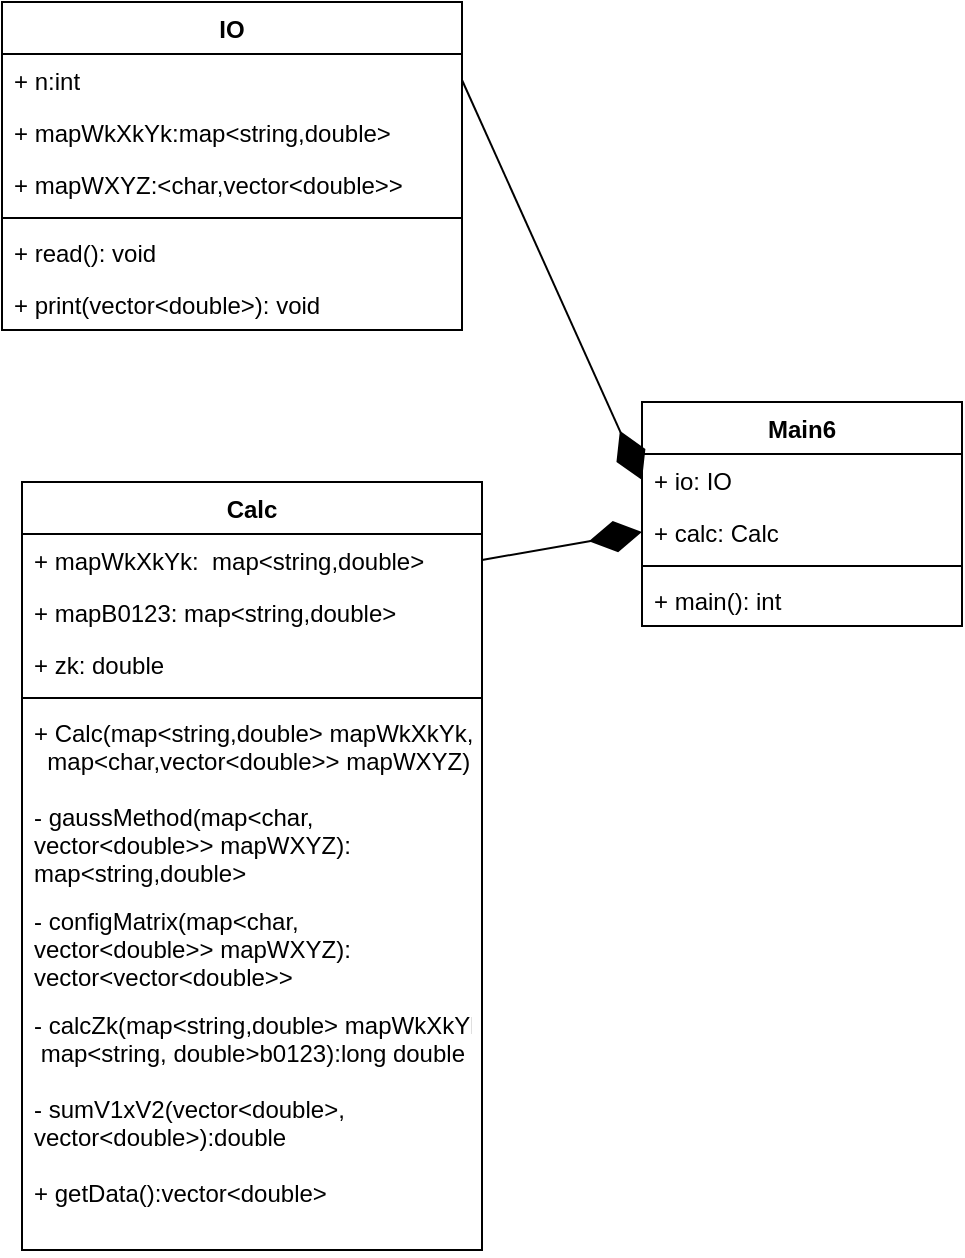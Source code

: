<mxfile version="14.5.1" type="device"><diagram id="xxqwjLZX8TsrYNPDVkgt" name="Page-1"><mxGraphModel dx="1102" dy="1925" grid="1" gridSize="10" guides="1" tooltips="1" connect="1" arrows="1" fold="1" page="1" pageScale="1" pageWidth="850" pageHeight="1100" math="0" shadow="0"><root><mxCell id="0"/><mxCell id="1" parent="0"/><mxCell id="NH4h2RkuUgw-q08aumJO-1" value="Main6" style="swimlane;fontStyle=1;align=center;verticalAlign=top;childLayout=stackLayout;horizontal=1;startSize=26;horizontalStack=0;resizeParent=1;resizeParentMax=0;resizeLast=0;collapsible=1;marginBottom=0;" parent="1" vertex="1"><mxGeometry x="630" y="140" width="160" height="112" as="geometry"/></mxCell><mxCell id="NH4h2RkuUgw-q08aumJO-2" value="+ io: IO" style="text;strokeColor=none;fillColor=none;align=left;verticalAlign=top;spacingLeft=4;spacingRight=4;overflow=hidden;rotatable=0;points=[[0,0.5],[1,0.5]];portConstraint=eastwest;" parent="NH4h2RkuUgw-q08aumJO-1" vertex="1"><mxGeometry y="26" width="160" height="26" as="geometry"/></mxCell><mxCell id="NH4h2RkuUgw-q08aumJO-5" value="+ calc: Calc" style="text;strokeColor=none;fillColor=none;align=left;verticalAlign=top;spacingLeft=4;spacingRight=4;overflow=hidden;rotatable=0;points=[[0,0.5],[1,0.5]];portConstraint=eastwest;" parent="NH4h2RkuUgw-q08aumJO-1" vertex="1"><mxGeometry y="52" width="160" height="26" as="geometry"/></mxCell><mxCell id="NH4h2RkuUgw-q08aumJO-3" value="" style="line;strokeWidth=1;fillColor=none;align=left;verticalAlign=middle;spacingTop=-1;spacingLeft=3;spacingRight=3;rotatable=0;labelPosition=right;points=[];portConstraint=eastwest;" parent="NH4h2RkuUgw-q08aumJO-1" vertex="1"><mxGeometry y="78" width="160" height="8" as="geometry"/></mxCell><mxCell id="NH4h2RkuUgw-q08aumJO-4" value="+ main(): int" style="text;strokeColor=none;fillColor=none;align=left;verticalAlign=top;spacingLeft=4;spacingRight=4;overflow=hidden;rotatable=0;points=[[0,0.5],[1,0.5]];portConstraint=eastwest;" parent="NH4h2RkuUgw-q08aumJO-1" vertex="1"><mxGeometry y="86" width="160" height="26" as="geometry"/></mxCell><mxCell id="NH4h2RkuUgw-q08aumJO-32" value="Calc" style="swimlane;fontStyle=1;align=center;verticalAlign=top;childLayout=stackLayout;horizontal=1;startSize=26;horizontalStack=0;resizeParent=1;resizeParentMax=0;resizeLast=0;collapsible=1;marginBottom=0;" parent="1" vertex="1"><mxGeometry x="320" y="180" width="230" height="384" as="geometry"/></mxCell><mxCell id="NH4h2RkuUgw-q08aumJO-36" value="+ mapWkXkYk:  map&lt;string,double&gt;" style="text;strokeColor=none;fillColor=none;align=left;verticalAlign=top;spacingLeft=4;spacingRight=4;overflow=hidden;rotatable=0;points=[[0,0.5],[1,0.5]];portConstraint=eastwest;" parent="NH4h2RkuUgw-q08aumJO-32" vertex="1"><mxGeometry y="26" width="230" height="26" as="geometry"/></mxCell><mxCell id="1rYbYRl0e50tUJGADdbS-3" value="+ mapB0123: map&lt;string,double&gt;" style="text;strokeColor=none;fillColor=none;align=left;verticalAlign=top;spacingLeft=4;spacingRight=4;overflow=hidden;rotatable=0;points=[[0,0.5],[1,0.5]];portConstraint=eastwest;" parent="NH4h2RkuUgw-q08aumJO-32" vertex="1"><mxGeometry y="52" width="230" height="26" as="geometry"/></mxCell><mxCell id="1rYbYRl0e50tUJGADdbS-4" value="+ zk: double" style="text;strokeColor=none;fillColor=none;align=left;verticalAlign=top;spacingLeft=4;spacingRight=4;overflow=hidden;rotatable=0;points=[[0,0.5],[1,0.5]];portConstraint=eastwest;" parent="NH4h2RkuUgw-q08aumJO-32" vertex="1"><mxGeometry y="78" width="230" height="26" as="geometry"/></mxCell><mxCell id="NH4h2RkuUgw-q08aumJO-34" value="" style="line;strokeWidth=1;fillColor=none;align=left;verticalAlign=middle;spacingTop=-1;spacingLeft=3;spacingRight=3;rotatable=0;labelPosition=right;points=[];portConstraint=eastwest;" parent="NH4h2RkuUgw-q08aumJO-32" vertex="1"><mxGeometry y="104" width="230" height="8" as="geometry"/></mxCell><mxCell id="NH4h2RkuUgw-q08aumJO-35" value="+ Calc(map&lt;string,double&gt; mapWkXkYk,&#10;  map&lt;char,vector&lt;double&gt;&gt; mapWXYZ)" style="text;strokeColor=none;fillColor=none;align=left;verticalAlign=top;spacingLeft=4;spacingRight=4;overflow=hidden;rotatable=0;points=[[0,0.5],[1,0.5]];portConstraint=eastwest;" parent="NH4h2RkuUgw-q08aumJO-32" vertex="1"><mxGeometry y="112" width="230" height="42" as="geometry"/></mxCell><mxCell id="NH4h2RkuUgw-q08aumJO-46" value="- gaussMethod(map&lt;char,&#10;vector&lt;double&gt;&gt; mapWXYZ):&#10;map&lt;string,double&gt;" style="text;strokeColor=none;fillColor=none;align=left;verticalAlign=top;spacingLeft=4;spacingRight=4;overflow=hidden;rotatable=0;points=[[0,0.5],[1,0.5]];portConstraint=eastwest;" parent="NH4h2RkuUgw-q08aumJO-32" vertex="1"><mxGeometry y="154" width="230" height="52" as="geometry"/></mxCell><mxCell id="M1cXxFYhr1nqk06BvOLs-1" value="- configMatrix(map&lt;char,&#10;vector&lt;double&gt;&gt; mapWXYZ):&#10;vector&lt;vector&lt;double&gt;&gt;" style="text;strokeColor=none;fillColor=none;align=left;verticalAlign=top;spacingLeft=4;spacingRight=4;overflow=hidden;rotatable=0;points=[[0,0.5],[1,0.5]];portConstraint=eastwest;" vertex="1" parent="NH4h2RkuUgw-q08aumJO-32"><mxGeometry y="206" width="230" height="52" as="geometry"/></mxCell><mxCell id="NH4h2RkuUgw-q08aumJO-47" value="- calcZk(map&lt;string,double&gt; mapWkXkYk,&#10; map&lt;string, double&gt;b0123):long double" style="text;strokeColor=none;fillColor=none;align=left;verticalAlign=top;spacingLeft=4;spacingRight=4;overflow=hidden;rotatable=0;points=[[0,0.5],[1,0.5]];portConstraint=eastwest;" parent="NH4h2RkuUgw-q08aumJO-32" vertex="1"><mxGeometry y="258" width="230" height="42" as="geometry"/></mxCell><mxCell id="Lu0ZOYfOeMt0hP29Q3tV-2" value="- sumV1xV2(vector&lt;double&gt;,&#10;vector&lt;double&gt;):double" style="text;strokeColor=none;fillColor=none;align=left;verticalAlign=top;spacingLeft=4;spacingRight=4;overflow=hidden;rotatable=0;points=[[0,0.5],[1,0.5]];portConstraint=eastwest;" parent="NH4h2RkuUgw-q08aumJO-32" vertex="1"><mxGeometry y="300" width="230" height="42" as="geometry"/></mxCell><mxCell id="_OaNzD8yfpMVngelM1D3-3" value="+ getData():vector&lt;double&gt;" style="text;strokeColor=none;fillColor=none;align=left;verticalAlign=top;spacingLeft=4;spacingRight=4;overflow=hidden;rotatable=0;points=[[0,0.5],[1,0.5]];portConstraint=eastwest;" parent="NH4h2RkuUgw-q08aumJO-32" vertex="1"><mxGeometry y="342" width="230" height="42" as="geometry"/></mxCell><mxCell id="NH4h2RkuUgw-q08aumJO-51" value="" style="endArrow=diamondThin;endFill=1;endSize=24;html=1;exitX=1;exitY=0.5;exitDx=0;exitDy=0;entryX=0;entryY=0.5;entryDx=0;entryDy=0;" parent="1" source="NH4h2RkuUgw-q08aumJO-36" target="NH4h2RkuUgw-q08aumJO-5" edge="1"><mxGeometry width="160" relative="1" as="geometry"><mxPoint x="240" y="351" as="sourcePoint"/><mxPoint x="330" y="307" as="targetPoint"/></mxGeometry></mxCell><mxCell id="NH4h2RkuUgw-q08aumJO-52" value="IO" style="swimlane;fontStyle=1;align=center;verticalAlign=top;childLayout=stackLayout;horizontal=1;startSize=26;horizontalStack=0;resizeParent=1;resizeParentMax=0;resizeLast=0;collapsible=1;marginBottom=0;" parent="1" vertex="1"><mxGeometry x="310" y="-60" width="230" height="164" as="geometry"/></mxCell><mxCell id="NH4h2RkuUgw-q08aumJO-53" value="+ n:int" style="text;strokeColor=none;fillColor=none;align=left;verticalAlign=top;spacingLeft=4;spacingRight=4;overflow=hidden;rotatable=0;points=[[0,0.5],[1,0.5]];portConstraint=eastwest;" parent="NH4h2RkuUgw-q08aumJO-52" vertex="1"><mxGeometry y="26" width="230" height="26" as="geometry"/></mxCell><mxCell id="_OaNzD8yfpMVngelM1D3-1" value="+ mapWkXkYk:map&lt;string,double&gt;" style="text;strokeColor=none;fillColor=none;align=left;verticalAlign=top;spacingLeft=4;spacingRight=4;overflow=hidden;rotatable=0;points=[[0,0.5],[1,0.5]];portConstraint=eastwest;" parent="NH4h2RkuUgw-q08aumJO-52" vertex="1"><mxGeometry y="52" width="230" height="26" as="geometry"/></mxCell><mxCell id="_OaNzD8yfpMVngelM1D3-2" value="+ mapWXYZ:&lt;char,vector&lt;double&gt;&gt;" style="text;strokeColor=none;fillColor=none;align=left;verticalAlign=top;spacingLeft=4;spacingRight=4;overflow=hidden;rotatable=0;points=[[0,0.5],[1,0.5]];portConstraint=eastwest;" parent="NH4h2RkuUgw-q08aumJO-52" vertex="1"><mxGeometry y="78" width="230" height="26" as="geometry"/></mxCell><mxCell id="NH4h2RkuUgw-q08aumJO-55" value="" style="line;strokeWidth=1;fillColor=none;align=left;verticalAlign=middle;spacingTop=-1;spacingLeft=3;spacingRight=3;rotatable=0;labelPosition=right;points=[];portConstraint=eastwest;" parent="NH4h2RkuUgw-q08aumJO-52" vertex="1"><mxGeometry y="104" width="230" height="8" as="geometry"/></mxCell><mxCell id="Vbt_C21h99o0-aV4BoXl-5" value="+ read(): void" style="text;strokeColor=none;fillColor=none;align=left;verticalAlign=top;spacingLeft=4;spacingRight=4;overflow=hidden;rotatable=0;points=[[0,0.5],[1,0.5]];portConstraint=eastwest;" parent="NH4h2RkuUgw-q08aumJO-52" vertex="1"><mxGeometry y="112" width="230" height="26" as="geometry"/></mxCell><mxCell id="_OaNzD8yfpMVngelM1D3-4" value="+ print(vector&lt;double&gt;): void" style="text;strokeColor=none;fillColor=none;align=left;verticalAlign=top;spacingLeft=4;spacingRight=4;overflow=hidden;rotatable=0;points=[[0,0.5],[1,0.5]];portConstraint=eastwest;" parent="NH4h2RkuUgw-q08aumJO-52" vertex="1"><mxGeometry y="138" width="230" height="26" as="geometry"/></mxCell><mxCell id="NH4h2RkuUgw-q08aumJO-57" value="" style="endArrow=diamondThin;endFill=1;endSize=24;html=1;exitX=1;exitY=0.5;exitDx=0;exitDy=0;entryX=0;entryY=0.5;entryDx=0;entryDy=0;" parent="1" source="NH4h2RkuUgw-q08aumJO-53" target="NH4h2RkuUgw-q08aumJO-2" edge="1"><mxGeometry width="160" relative="1" as="geometry"><mxPoint x="550" y="307" as="sourcePoint"/><mxPoint x="640" y="215" as="targetPoint"/></mxGeometry></mxCell></root></mxGraphModel></diagram></mxfile>